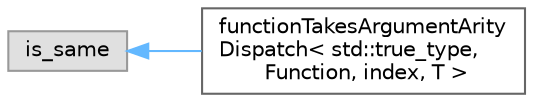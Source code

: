 digraph "类继承关系图"
{
 // LATEX_PDF_SIZE
  bgcolor="transparent";
  edge [fontname=Helvetica,fontsize=10,labelfontname=Helvetica,labelfontsize=10];
  node [fontname=Helvetica,fontsize=10,shape=box,height=0.2,width=0.4];
  rankdir="LR";
  Node0 [id="Node000000",label="is_same",height=0.2,width=0.4,color="grey60", fillcolor="#E0E0E0", style="filled",tooltip=" "];
  Node0 -> Node1 [id="edge279_Node000000_Node000001",dir="back",color="steelblue1",style="solid",tooltip=" "];
  Node1 [id="Node000001",label="functionTakesArgumentArity\lDispatch\< std::true_type,\l Function, index, T \>",height=0.2,width=0.4,color="grey40", fillcolor="white", style="filled",URL="$struct_async_1_1function_takes_argument_arity_dispatch_3_01std_1_1true__type_00_01_function_00_01index_00_01_t_01_4.html",tooltip=" "];
}
